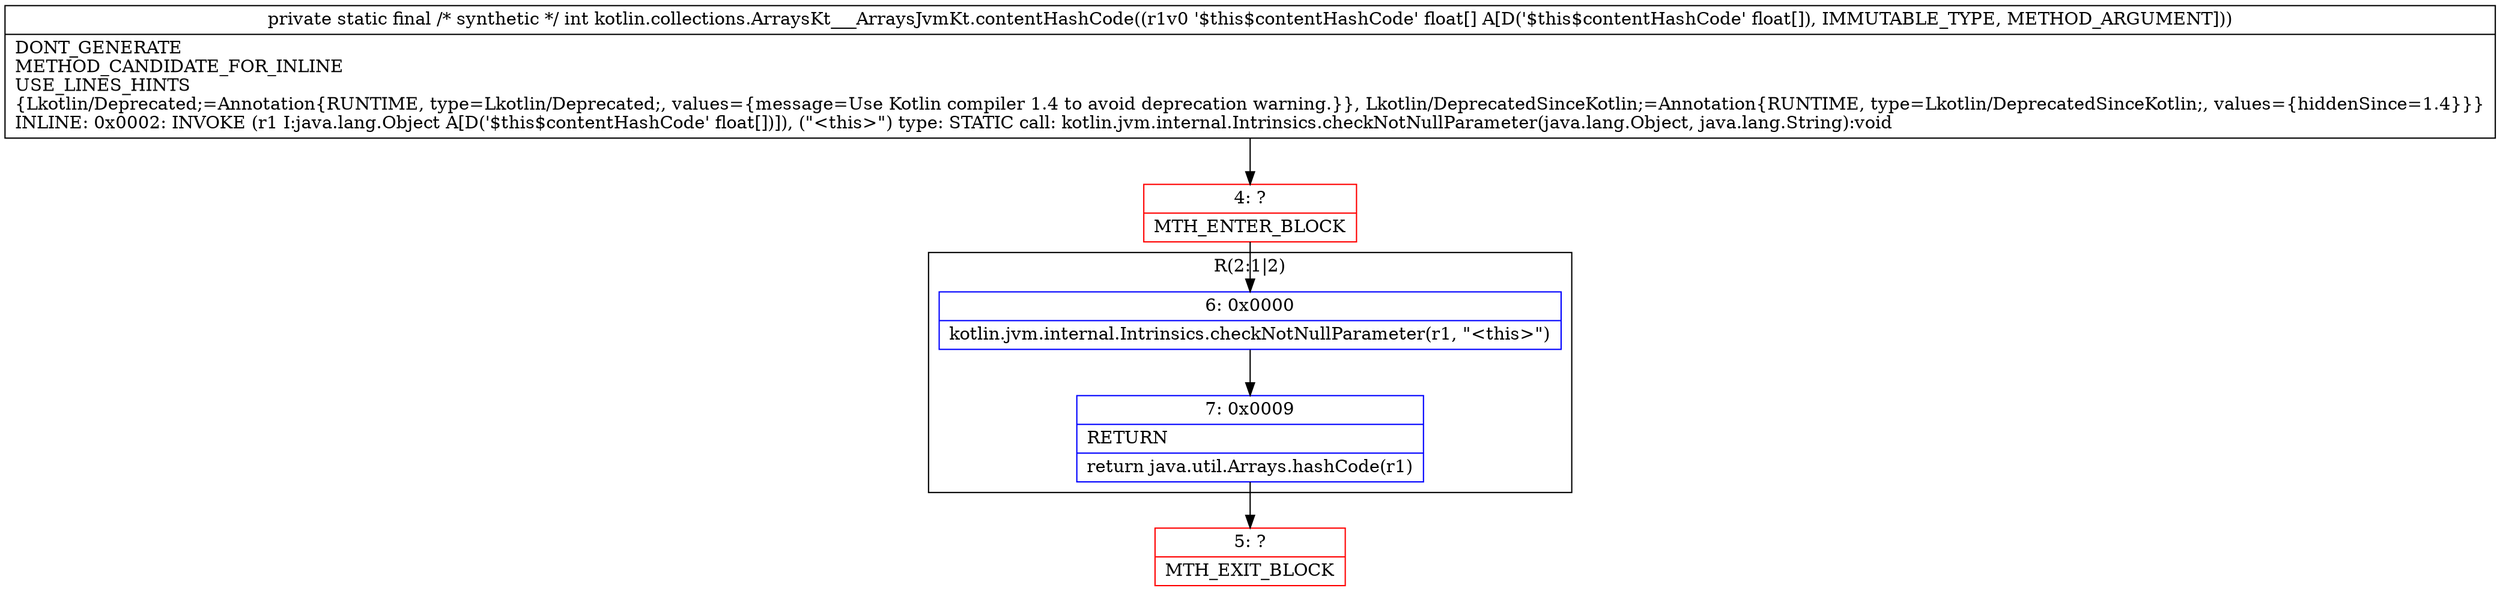 digraph "CFG forkotlin.collections.ArraysKt___ArraysJvmKt.contentHashCode([F)I" {
subgraph cluster_Region_369846137 {
label = "R(2:1|2)";
node [shape=record,color=blue];
Node_6 [shape=record,label="{6\:\ 0x0000|kotlin.jvm.internal.Intrinsics.checkNotNullParameter(r1, \"\<this\>\")\l}"];
Node_7 [shape=record,label="{7\:\ 0x0009|RETURN\l|return java.util.Arrays.hashCode(r1)\l}"];
}
Node_4 [shape=record,color=red,label="{4\:\ ?|MTH_ENTER_BLOCK\l}"];
Node_5 [shape=record,color=red,label="{5\:\ ?|MTH_EXIT_BLOCK\l}"];
MethodNode[shape=record,label="{private static final \/* synthetic *\/ int kotlin.collections.ArraysKt___ArraysJvmKt.contentHashCode((r1v0 '$this$contentHashCode' float[] A[D('$this$contentHashCode' float[]), IMMUTABLE_TYPE, METHOD_ARGUMENT]))  | DONT_GENERATE\lMETHOD_CANDIDATE_FOR_INLINE\lUSE_LINES_HINTS\l\{Lkotlin\/Deprecated;=Annotation\{RUNTIME, type=Lkotlin\/Deprecated;, values=\{message=Use Kotlin compiler 1.4 to avoid deprecation warning.\}\}, Lkotlin\/DeprecatedSinceKotlin;=Annotation\{RUNTIME, type=Lkotlin\/DeprecatedSinceKotlin;, values=\{hiddenSince=1.4\}\}\}\lINLINE: 0x0002: INVOKE  (r1 I:java.lang.Object A[D('$this$contentHashCode' float[])]), (\"\<this\>\") type: STATIC call: kotlin.jvm.internal.Intrinsics.checkNotNullParameter(java.lang.Object, java.lang.String):void\l}"];
MethodNode -> Node_4;Node_6 -> Node_7;
Node_7 -> Node_5;
Node_4 -> Node_6;
}

